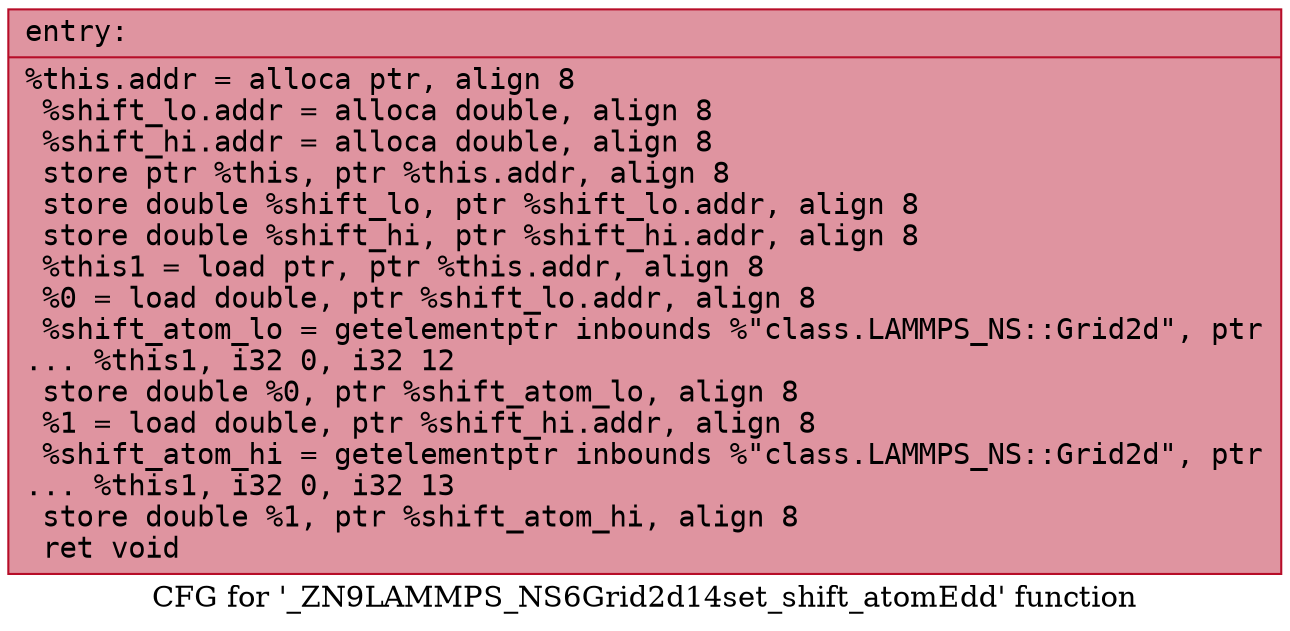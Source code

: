 digraph "CFG for '_ZN9LAMMPS_NS6Grid2d14set_shift_atomEdd' function" {
	label="CFG for '_ZN9LAMMPS_NS6Grid2d14set_shift_atomEdd' function";

	Node0x560f90daab50 [shape=record,color="#b70d28ff", style=filled, fillcolor="#b70d2870" fontname="Courier",label="{entry:\l|  %this.addr = alloca ptr, align 8\l  %shift_lo.addr = alloca double, align 8\l  %shift_hi.addr = alloca double, align 8\l  store ptr %this, ptr %this.addr, align 8\l  store double %shift_lo, ptr %shift_lo.addr, align 8\l  store double %shift_hi, ptr %shift_hi.addr, align 8\l  %this1 = load ptr, ptr %this.addr, align 8\l  %0 = load double, ptr %shift_lo.addr, align 8\l  %shift_atom_lo = getelementptr inbounds %\"class.LAMMPS_NS::Grid2d\", ptr\l... %this1, i32 0, i32 12\l  store double %0, ptr %shift_atom_lo, align 8\l  %1 = load double, ptr %shift_hi.addr, align 8\l  %shift_atom_hi = getelementptr inbounds %\"class.LAMMPS_NS::Grid2d\", ptr\l... %this1, i32 0, i32 13\l  store double %1, ptr %shift_atom_hi, align 8\l  ret void\l}"];
}
